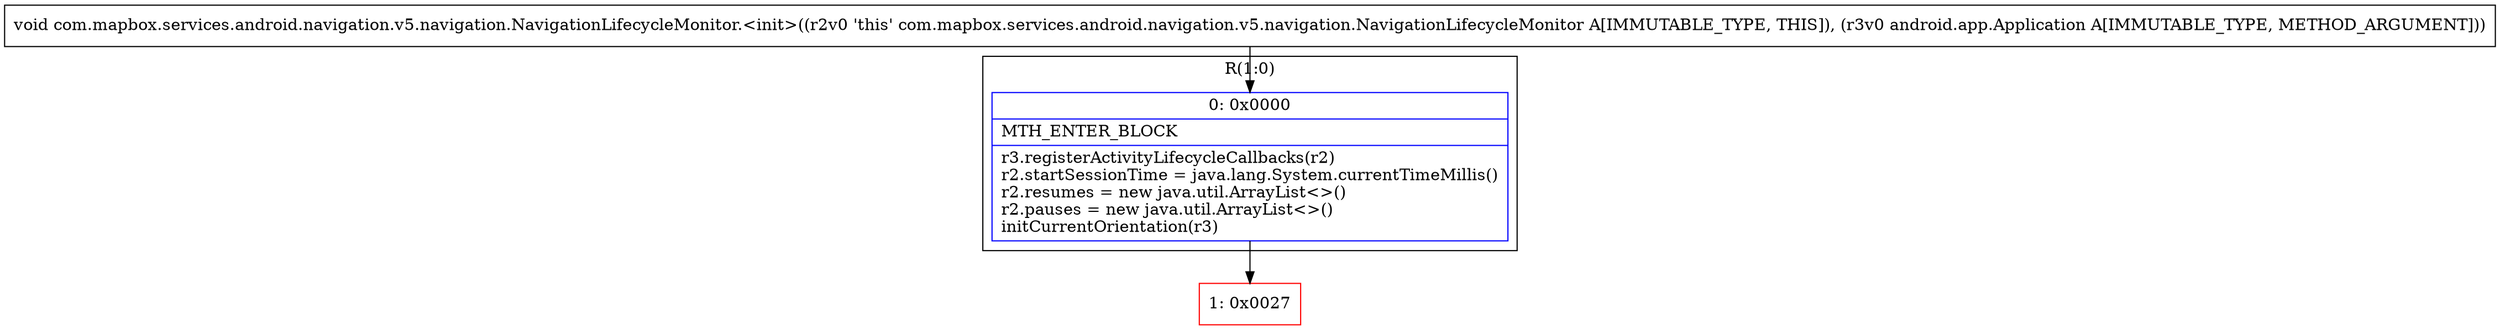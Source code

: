 digraph "CFG forcom.mapbox.services.android.navigation.v5.navigation.NavigationLifecycleMonitor.\<init\>(Landroid\/app\/Application;)V" {
subgraph cluster_Region_471802607 {
label = "R(1:0)";
node [shape=record,color=blue];
Node_0 [shape=record,label="{0\:\ 0x0000|MTH_ENTER_BLOCK\l|r3.registerActivityLifecycleCallbacks(r2)\lr2.startSessionTime = java.lang.System.currentTimeMillis()\lr2.resumes = new java.util.ArrayList\<\>()\lr2.pauses = new java.util.ArrayList\<\>()\linitCurrentOrientation(r3)\l}"];
}
Node_1 [shape=record,color=red,label="{1\:\ 0x0027}"];
MethodNode[shape=record,label="{void com.mapbox.services.android.navigation.v5.navigation.NavigationLifecycleMonitor.\<init\>((r2v0 'this' com.mapbox.services.android.navigation.v5.navigation.NavigationLifecycleMonitor A[IMMUTABLE_TYPE, THIS]), (r3v0 android.app.Application A[IMMUTABLE_TYPE, METHOD_ARGUMENT])) }"];
MethodNode -> Node_0;
Node_0 -> Node_1;
}

